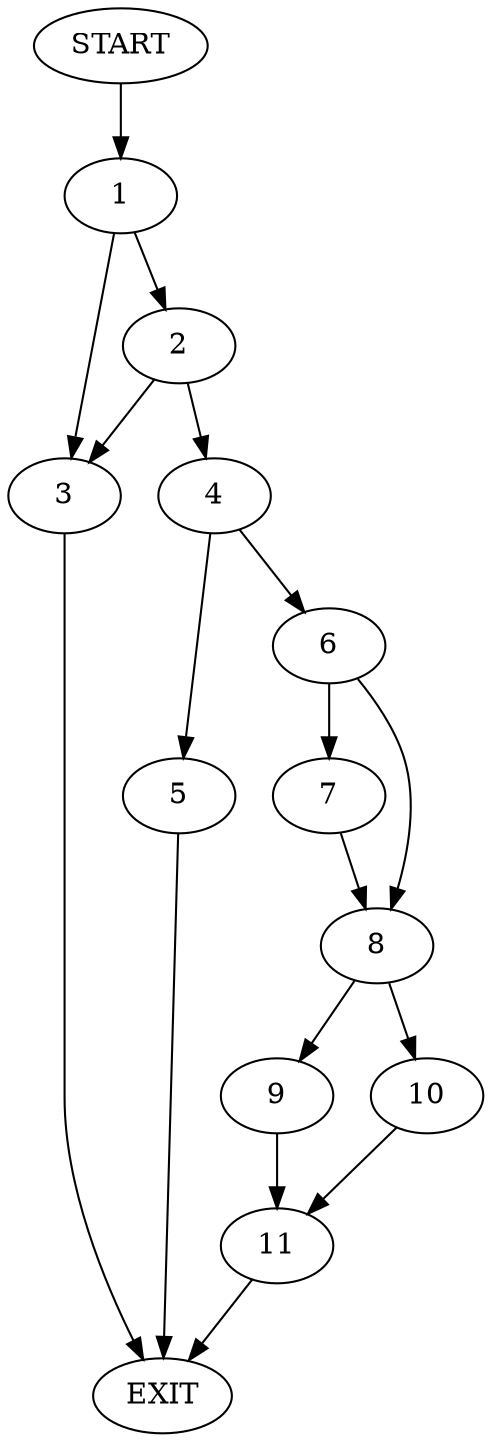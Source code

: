 digraph {
0 [label="START"]
12 [label="EXIT"]
0 -> 1
1 -> 2
1 -> 3
3 -> 12
2 -> 4
2 -> 3
4 -> 5
4 -> 6
6 -> 7
6 -> 8
5 -> 12
7 -> 8
8 -> 9
8 -> 10
10 -> 11
9 -> 11
11 -> 12
}
